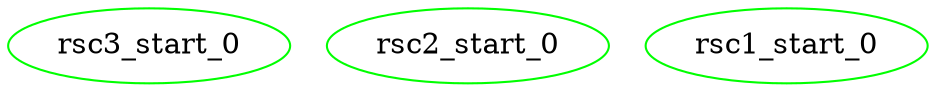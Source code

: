 digraph "g" {
	size = "30,30"
"rsc3_start_0" [ color="green" ]
"rsc2_start_0" [ color="green" ]
"rsc1_start_0" [ color="green" ]
}
